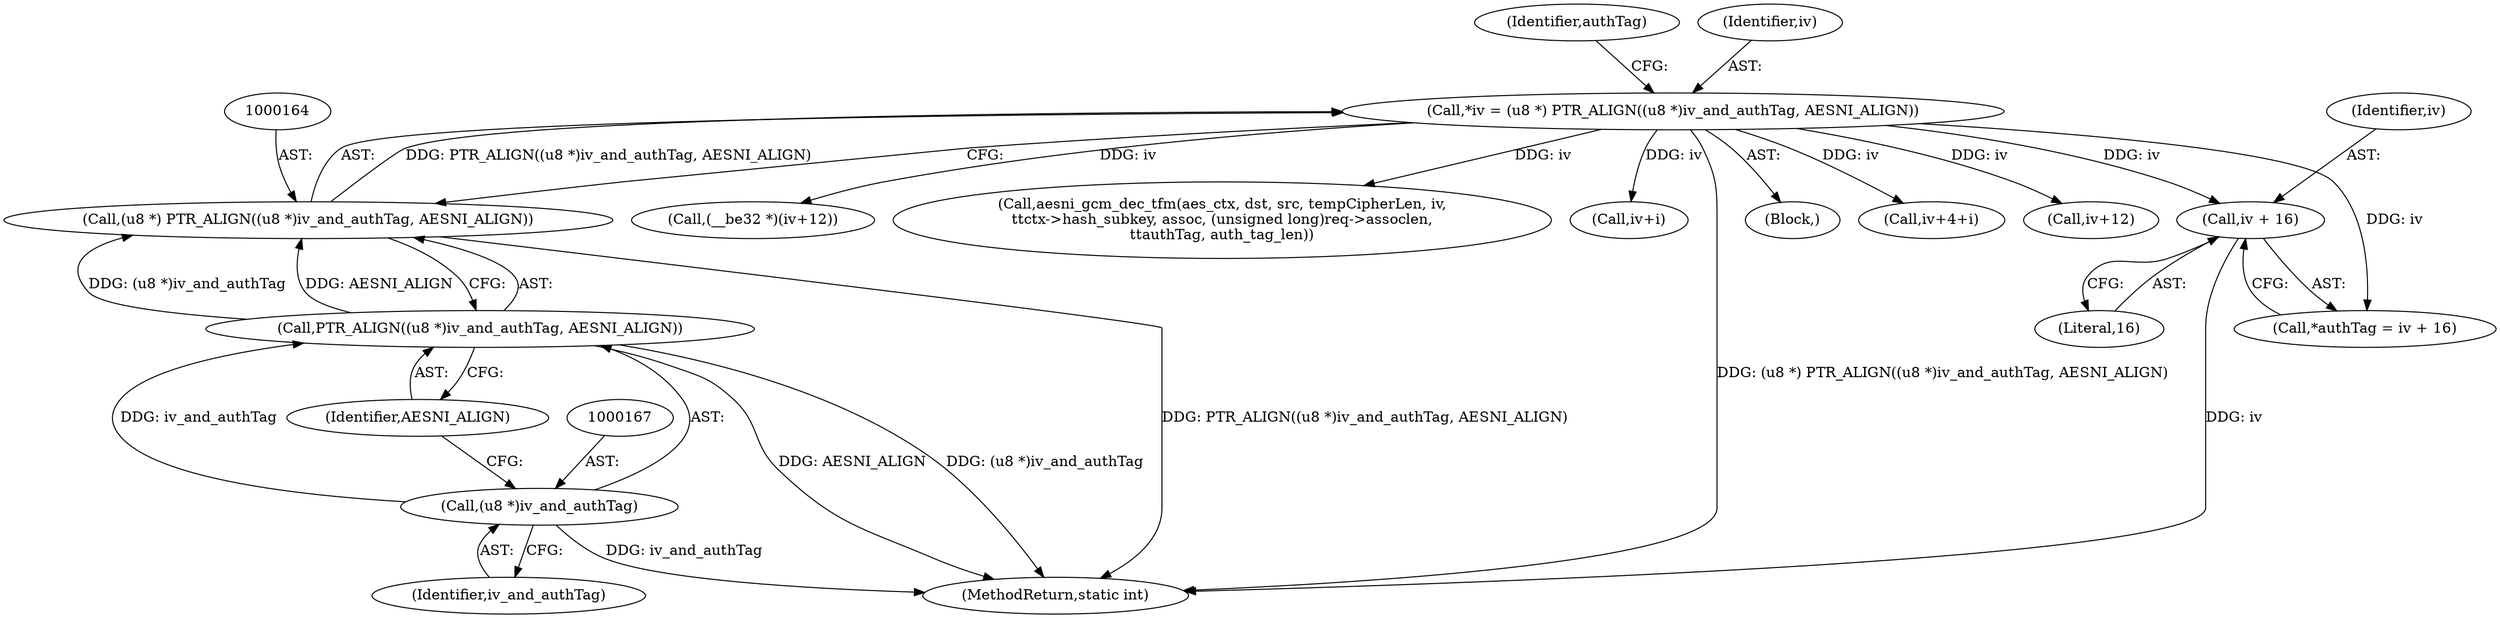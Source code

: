 digraph "0_linux_ccfe8c3f7e52ae83155cb038753f4c75b774ca8a@pointer" {
"1000173" [label="(Call,iv + 16)"];
"1000161" [label="(Call,*iv = (u8 *) PTR_ALIGN((u8 *)iv_and_authTag, AESNI_ALIGN))"];
"1000163" [label="(Call,(u8 *) PTR_ALIGN((u8 *)iv_and_authTag, AESNI_ALIGN))"];
"1000165" [label="(Call,PTR_ALIGN((u8 *)iv_and_authTag, AESNI_ALIGN))"];
"1000166" [label="(Call,(u8 *)iv_and_authTag)"];
"1000285" [label="(Call,(__be32 *)(iv+12))"];
"1000174" [label="(Identifier,iv)"];
"1000402" [label="(Call,aesni_gcm_dec_tfm(aes_ctx, dst, src, tempCipherLen, iv,\n\t\tctx->hash_subkey, assoc, (unsigned long)req->assoclen,\n\t\tauthTag, auth_tag_len))"];
"1000163" [label="(Call,(u8 *) PTR_ALIGN((u8 *)iv_and_authTag, AESNI_ALIGN))"];
"1000481" [label="(MethodReturn,static int)"];
"1000173" [label="(Call,iv + 16)"];
"1000254" [label="(Call,iv+i)"];
"1000172" [label="(Identifier,authTag)"];
"1000171" [label="(Call,*authTag = iv + 16)"];
"1000169" [label="(Identifier,AESNI_ALIGN)"];
"1000161" [label="(Call,*iv = (u8 *) PTR_ALIGN((u8 *)iv_and_authTag, AESNI_ALIGN))"];
"1000162" [label="(Identifier,iv)"];
"1000168" [label="(Identifier,iv_and_authTag)"];
"1000175" [label="(Literal,16)"];
"1000166" [label="(Call,(u8 *)iv_and_authTag)"];
"1000108" [label="(Block,)"];
"1000273" [label="(Call,iv+4+i)"];
"1000287" [label="(Call,iv+12)"];
"1000165" [label="(Call,PTR_ALIGN((u8 *)iv_and_authTag, AESNI_ALIGN))"];
"1000173" -> "1000171"  [label="AST: "];
"1000173" -> "1000175"  [label="CFG: "];
"1000174" -> "1000173"  [label="AST: "];
"1000175" -> "1000173"  [label="AST: "];
"1000171" -> "1000173"  [label="CFG: "];
"1000173" -> "1000481"  [label="DDG: iv"];
"1000161" -> "1000173"  [label="DDG: iv"];
"1000161" -> "1000108"  [label="AST: "];
"1000161" -> "1000163"  [label="CFG: "];
"1000162" -> "1000161"  [label="AST: "];
"1000163" -> "1000161"  [label="AST: "];
"1000172" -> "1000161"  [label="CFG: "];
"1000161" -> "1000481"  [label="DDG: (u8 *) PTR_ALIGN((u8 *)iv_and_authTag, AESNI_ALIGN)"];
"1000163" -> "1000161"  [label="DDG: PTR_ALIGN((u8 *)iv_and_authTag, AESNI_ALIGN)"];
"1000161" -> "1000171"  [label="DDG: iv"];
"1000161" -> "1000254"  [label="DDG: iv"];
"1000161" -> "1000273"  [label="DDG: iv"];
"1000161" -> "1000285"  [label="DDG: iv"];
"1000161" -> "1000287"  [label="DDG: iv"];
"1000161" -> "1000402"  [label="DDG: iv"];
"1000163" -> "1000165"  [label="CFG: "];
"1000164" -> "1000163"  [label="AST: "];
"1000165" -> "1000163"  [label="AST: "];
"1000163" -> "1000481"  [label="DDG: PTR_ALIGN((u8 *)iv_and_authTag, AESNI_ALIGN)"];
"1000165" -> "1000163"  [label="DDG: (u8 *)iv_and_authTag"];
"1000165" -> "1000163"  [label="DDG: AESNI_ALIGN"];
"1000165" -> "1000169"  [label="CFG: "];
"1000166" -> "1000165"  [label="AST: "];
"1000169" -> "1000165"  [label="AST: "];
"1000165" -> "1000481"  [label="DDG: AESNI_ALIGN"];
"1000165" -> "1000481"  [label="DDG: (u8 *)iv_and_authTag"];
"1000166" -> "1000165"  [label="DDG: iv_and_authTag"];
"1000166" -> "1000168"  [label="CFG: "];
"1000167" -> "1000166"  [label="AST: "];
"1000168" -> "1000166"  [label="AST: "];
"1000169" -> "1000166"  [label="CFG: "];
"1000166" -> "1000481"  [label="DDG: iv_and_authTag"];
}

